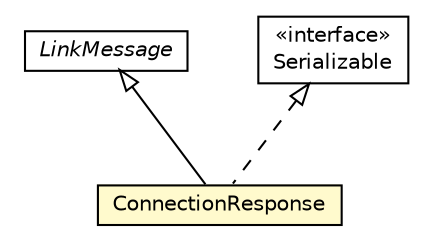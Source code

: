 #!/usr/local/bin/dot
#
# Class diagram 
# Generated by UMLGraph version R5_6-24-gf6e263 (http://www.umlgraph.org/)
#

digraph G {
	edge [fontname="Helvetica",fontsize=10,labelfontname="Helvetica",labelfontsize=10];
	node [fontname="Helvetica",fontsize=10,shape=plaintext];
	nodesep=0.25;
	ranksep=0.5;
	// org.universAAL.ri.gateway.protocol.LinkMessage
	c2993078 [label=<<table title="org.universAAL.ri.gateway.protocol.LinkMessage" border="0" cellborder="1" cellspacing="0" cellpadding="2" port="p" href="../LinkMessage.html">
		<tr><td><table border="0" cellspacing="0" cellpadding="1">
<tr><td align="center" balign="center"><font face="Helvetica-Oblique"> LinkMessage </font></td></tr>
		</table></td></tr>
		</table>>, URL="../LinkMessage.html", fontname="Helvetica", fontcolor="black", fontsize=10.0];
	// org.universAAL.ri.gateway.protocol.link.ConnectionResponse
	c2993082 [label=<<table title="org.universAAL.ri.gateway.protocol.link.ConnectionResponse" border="0" cellborder="1" cellspacing="0" cellpadding="2" port="p" bgcolor="lemonChiffon" href="./ConnectionResponse.html">
		<tr><td><table border="0" cellspacing="0" cellpadding="1">
<tr><td align="center" balign="center"> ConnectionResponse </td></tr>
		</table></td></tr>
		</table>>, URL="./ConnectionResponse.html", fontname="Helvetica", fontcolor="black", fontsize=10.0];
	//org.universAAL.ri.gateway.protocol.link.ConnectionResponse extends org.universAAL.ri.gateway.protocol.LinkMessage
	c2993078:p -> c2993082:p [dir=back,arrowtail=empty];
	//org.universAAL.ri.gateway.protocol.link.ConnectionResponse implements java.io.Serializable
	c2993895:p -> c2993082:p [dir=back,arrowtail=empty,style=dashed];
	// java.io.Serializable
	c2993895 [label=<<table title="java.io.Serializable" border="0" cellborder="1" cellspacing="0" cellpadding="2" port="p" href="http://java.sun.com/j2se/1.4.2/docs/api/java/io/Serializable.html">
		<tr><td><table border="0" cellspacing="0" cellpadding="1">
<tr><td align="center" balign="center"> &#171;interface&#187; </td></tr>
<tr><td align="center" balign="center"> Serializable </td></tr>
		</table></td></tr>
		</table>>, URL="http://java.sun.com/j2se/1.4.2/docs/api/java/io/Serializable.html", fontname="Helvetica", fontcolor="black", fontsize=10.0];
}

